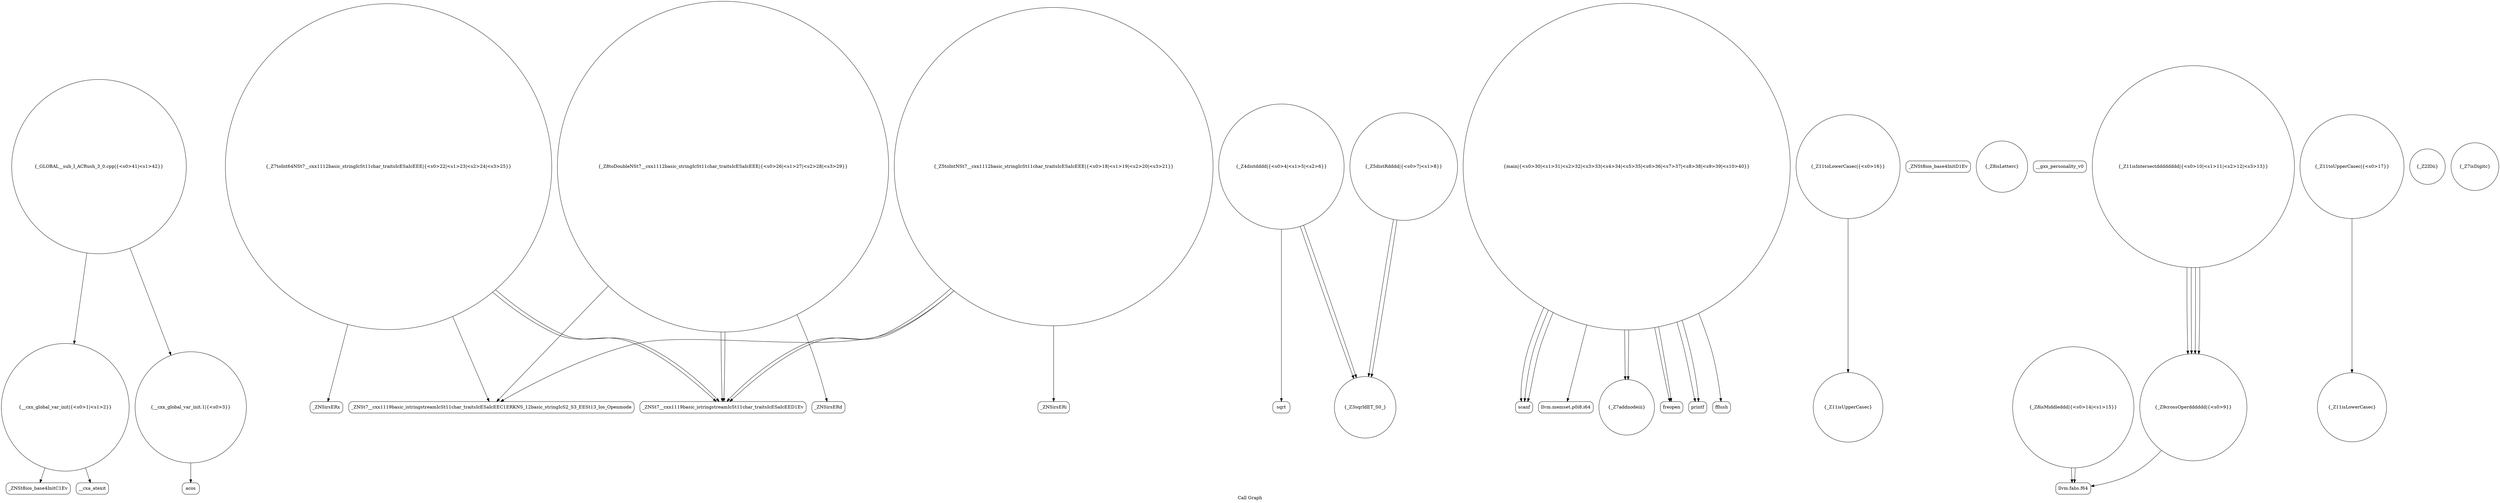digraph "Call Graph" {
	label="Call Graph";

	Node0x561d91ac3fe0 [shape=record,shape=circle,label="{__cxx_global_var_init|{<s0>1|<s1>2}}"];
	Node0x561d91ac3fe0:s0 -> Node0x561d91ac4060[color=black];
	Node0x561d91ac3fe0:s1 -> Node0x561d91ba9560[color=black];
	Node0x561d91baa0e0 [shape=record,shape=Mrecord,label="{_ZNSirsERx}"];
	Node0x561d91ba9760 [shape=record,shape=Mrecord,label="{sqrt}"];
	Node0x561d91baa460 [shape=record,shape=Mrecord,label="{scanf}"];
	Node0x561d91ba9ae0 [shape=record,shape=circle,label="{_Z11isUpperCasec}"];
	Node0x561d91ba9e60 [shape=record,shape=Mrecord,label="{_ZNSt7__cxx1119basic_istringstreamIcSt11char_traitsIcESaIcEEC1ERKNS_12basic_stringIcS2_S3_EESt13_Ios_Openmode}"];
	Node0x561d91ba94e0 [shape=record,shape=Mrecord,label="{_ZNSt8ios_base4InitD1Ev}"];
	Node0x561d91baa1e0 [shape=record,shape=Mrecord,label="{_ZNSirsERd}"];
	Node0x561d91ba9860 [shape=record,shape=circle,label="{_Z5distRdddd|{<s0>7|<s1>8}}"];
	Node0x561d91ba9860:s0 -> Node0x561d91ba97e0[color=black];
	Node0x561d91ba9860:s1 -> Node0x561d91ba97e0[color=black];
	Node0x561d91baa560 [shape=record,shape=Mrecord,label="{llvm.memset.p0i8.i64}"];
	Node0x561d91ba9be0 [shape=record,shape=circle,label="{_Z8isLetterc}"];
	Node0x561d91ba9f60 [shape=record,shape=Mrecord,label="{__gxx_personality_v0}"];
	Node0x561d91ba95e0 [shape=record,shape=circle,label="{__cxx_global_var_init.1|{<s0>3}}"];
	Node0x561d91ba95e0:s0 -> Node0x561d91ba9660[color=black];
	Node0x561d91baa2e0 [shape=record,shape=circle,label="{_Z7addnodeiii}"];
	Node0x561d91ba9960 [shape=record,shape=Mrecord,label="{llvm.fabs.f64}"];
	Node0x561d91baa660 [shape=record,shape=circle,label="{_GLOBAL__sub_I_ACRush_3_0.cpp|{<s0>41|<s1>42}}"];
	Node0x561d91baa660:s0 -> Node0x561d91ac3fe0[color=black];
	Node0x561d91baa660:s1 -> Node0x561d91ba95e0[color=black];
	Node0x561d91ba9ce0 [shape=record,shape=circle,label="{_Z11toLowerCasec|{<s0>16}}"];
	Node0x561d91ba9ce0:s0 -> Node0x561d91ba9ae0[color=black];
	Node0x561d91baa060 [shape=record,shape=circle,label="{_Z7toInt64NSt7__cxx1112basic_stringIcSt11char_traitsIcESaIcEEE|{<s0>22|<s1>23|<s2>24|<s3>25}}"];
	Node0x561d91baa060:s0 -> Node0x561d91ba9e60[color=black];
	Node0x561d91baa060:s1 -> Node0x561d91baa0e0[color=black];
	Node0x561d91baa060:s2 -> Node0x561d91ba9fe0[color=black];
	Node0x561d91baa060:s3 -> Node0x561d91ba9fe0[color=black];
	Node0x561d91ba96e0 [shape=record,shape=circle,label="{_Z4distdddd|{<s0>4|<s1>5|<s2>6}}"];
	Node0x561d91ba96e0:s0 -> Node0x561d91ba97e0[color=black];
	Node0x561d91ba96e0:s1 -> Node0x561d91ba97e0[color=black];
	Node0x561d91ba96e0:s2 -> Node0x561d91ba9760[color=black];
	Node0x561d91baa3e0 [shape=record,shape=Mrecord,label="{freopen}"];
	Node0x561d91ba9a60 [shape=record,shape=circle,label="{_Z8isMiddleddd|{<s0>14|<s1>15}}"];
	Node0x561d91ba9a60:s0 -> Node0x561d91ba9960[color=black];
	Node0x561d91ba9a60:s1 -> Node0x561d91ba9960[color=black];
	Node0x561d91ba9de0 [shape=record,shape=circle,label="{_Z5toIntNSt7__cxx1112basic_stringIcSt11char_traitsIcESaIcEEE|{<s0>18|<s1>19|<s2>20|<s3>21}}"];
	Node0x561d91ba9de0:s0 -> Node0x561d91ba9e60[color=black];
	Node0x561d91ba9de0:s1 -> Node0x561d91ba9ee0[color=black];
	Node0x561d91ba9de0:s2 -> Node0x561d91ba9fe0[color=black];
	Node0x561d91ba9de0:s3 -> Node0x561d91ba9fe0[color=black];
	Node0x561d91ac4060 [shape=record,shape=Mrecord,label="{_ZNSt8ios_base4InitC1Ev}"];
	Node0x561d91baa160 [shape=record,shape=circle,label="{_Z8toDoubleNSt7__cxx1112basic_stringIcSt11char_traitsIcESaIcEEE|{<s0>26|<s1>27|<s2>28|<s3>29}}"];
	Node0x561d91baa160:s0 -> Node0x561d91ba9e60[color=black];
	Node0x561d91baa160:s1 -> Node0x561d91baa1e0[color=black];
	Node0x561d91baa160:s2 -> Node0x561d91ba9fe0[color=black];
	Node0x561d91baa160:s3 -> Node0x561d91ba9fe0[color=black];
	Node0x561d91ba97e0 [shape=record,shape=circle,label="{_Z3sqrIdET_S0_}"];
	Node0x561d91baa4e0 [shape=record,shape=Mrecord,label="{printf}"];
	Node0x561d91ba9b60 [shape=record,shape=circle,label="{_Z11isLowerCasec}"];
	Node0x561d91ba9ee0 [shape=record,shape=Mrecord,label="{_ZNSirsERi}"];
	Node0x561d91ba9560 [shape=record,shape=Mrecord,label="{__cxa_atexit}"];
	Node0x561d91baa260 [shape=record,shape=circle,label="{_Z2IDii}"];
	Node0x561d91ba98e0 [shape=record,shape=circle,label="{_Z9crossOperdddddd|{<s0>9}}"];
	Node0x561d91ba98e0:s0 -> Node0x561d91ba9960[color=black];
	Node0x561d91baa5e0 [shape=record,shape=Mrecord,label="{fflush}"];
	Node0x561d91ba9c60 [shape=record,shape=circle,label="{_Z7isDigitc}"];
	Node0x561d91ba9fe0 [shape=record,shape=Mrecord,label="{_ZNSt7__cxx1119basic_istringstreamIcSt11char_traitsIcESaIcEED1Ev}"];
	Node0x561d91ba9660 [shape=record,shape=Mrecord,label="{acos}"];
	Node0x561d91baa360 [shape=record,shape=circle,label="{main|{<s0>30|<s1>31|<s2>32|<s3>33|<s4>34|<s5>35|<s6>36|<s7>37|<s8>38|<s9>39|<s10>40}}"];
	Node0x561d91baa360:s0 -> Node0x561d91baa3e0[color=black];
	Node0x561d91baa360:s1 -> Node0x561d91baa3e0[color=black];
	Node0x561d91baa360:s2 -> Node0x561d91baa460[color=black];
	Node0x561d91baa360:s3 -> Node0x561d91baa4e0[color=black];
	Node0x561d91baa360:s4 -> Node0x561d91baa460[color=black];
	Node0x561d91baa360:s5 -> Node0x561d91baa460[color=black];
	Node0x561d91baa360:s6 -> Node0x561d91baa560[color=black];
	Node0x561d91baa360:s7 -> Node0x561d91baa2e0[color=black];
	Node0x561d91baa360:s8 -> Node0x561d91baa2e0[color=black];
	Node0x561d91baa360:s9 -> Node0x561d91baa4e0[color=black];
	Node0x561d91baa360:s10 -> Node0x561d91baa5e0[color=black];
	Node0x561d91ba99e0 [shape=record,shape=circle,label="{_Z11isIntersectdddddddd|{<s0>10|<s1>11|<s2>12|<s3>13}}"];
	Node0x561d91ba99e0:s0 -> Node0x561d91ba98e0[color=black];
	Node0x561d91ba99e0:s1 -> Node0x561d91ba98e0[color=black];
	Node0x561d91ba99e0:s2 -> Node0x561d91ba98e0[color=black];
	Node0x561d91ba99e0:s3 -> Node0x561d91ba98e0[color=black];
	Node0x561d91ba9d60 [shape=record,shape=circle,label="{_Z11toUpperCasec|{<s0>17}}"];
	Node0x561d91ba9d60:s0 -> Node0x561d91ba9b60[color=black];
}
